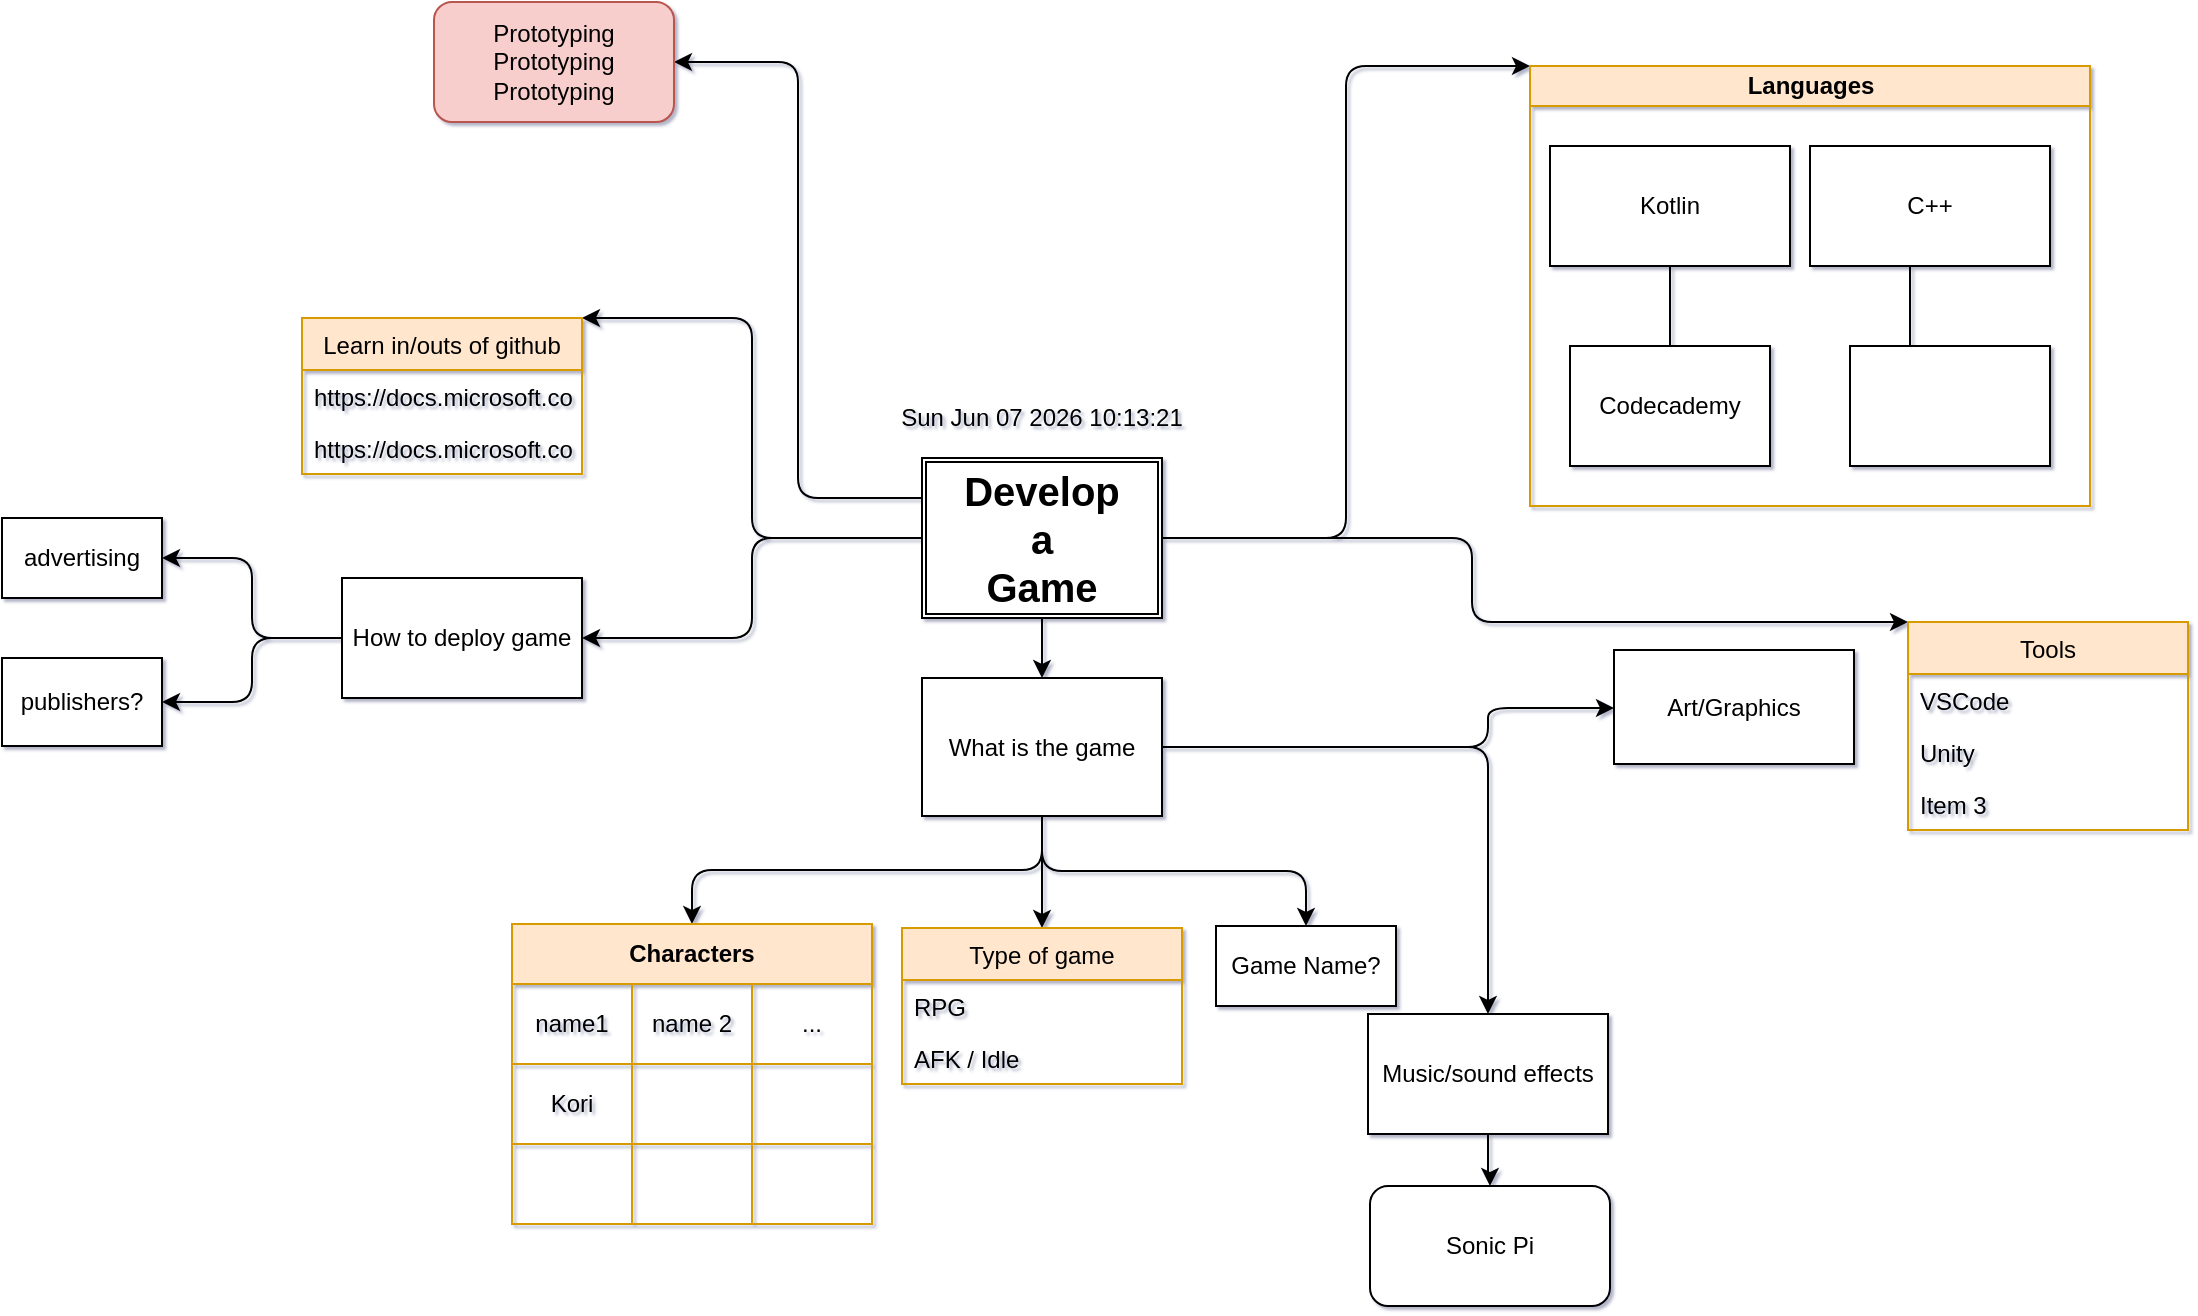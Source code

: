 <mxfile version="14.2.4" type="github" pages="4">
  <diagram id="LQlHrmRZi087rSzwUS9f" name="Main">
    <mxGraphModel dx="1182" dy="822" grid="0" gridSize="10" guides="0" tooltips="1" connect="1" arrows="1" fold="1" page="0" pageScale="1" pageWidth="850" pageHeight="1100" math="0" shadow="1">
      <root>
        <mxCell id="0" />
        <mxCell id="1" parent="0" />
        <mxCell id="A_EFe26jHxkVhjVEouuX-2" value="" style="endArrow=classic;html=1;exitX=0;exitY=0.5;exitDx=0;exitDy=0;entryX=1;entryY=0;entryDx=0;entryDy=0;edgeStyle=elbowEdgeStyle;" parent="1" source="N-RR1U5ewOOgkyhQM1mz-33" target="N-RR1U5ewOOgkyhQM1mz-17" edge="1">
          <mxGeometry width="50" height="50" relative="1" as="geometry">
            <mxPoint x="360" y="55" as="sourcePoint" />
            <mxPoint x="280" y="-20" as="targetPoint" />
          </mxGeometry>
        </mxCell>
        <mxCell id="A_EFe26jHxkVhjVEouuX-4" value="" style="endArrow=classic;html=1;exitX=0;exitY=0.5;exitDx=0;exitDy=0;entryX=1;entryY=0.5;entryDx=0;entryDy=0;edgeStyle=orthogonalEdgeStyle;" parent="1" source="N-RR1U5ewOOgkyhQM1mz-33" target="A_EFe26jHxkVhjVEouuX-5" edge="1">
          <mxGeometry width="50" height="50" relative="1" as="geometry">
            <mxPoint x="360" y="55" as="sourcePoint" />
            <mxPoint x="340" y="190" as="targetPoint" />
          </mxGeometry>
        </mxCell>
        <mxCell id="rkaj9FJLYy9ZAXitsgkI-21" value="" style="edgeStyle=orthogonalEdgeStyle;curved=0;rounded=1;sketch=0;orthogonalLoop=1;jettySize=auto;html=1;" parent="1" source="A_EFe26jHxkVhjVEouuX-5" target="rkaj9FJLYy9ZAXitsgkI-20" edge="1">
          <mxGeometry relative="1" as="geometry" />
        </mxCell>
        <mxCell id="rkaj9FJLYy9ZAXitsgkI-25" value="" style="edgeStyle=orthogonalEdgeStyle;curved=0;rounded=1;sketch=0;orthogonalLoop=1;jettySize=auto;html=1;" parent="1" source="A_EFe26jHxkVhjVEouuX-5" target="rkaj9FJLYy9ZAXitsgkI-24" edge="1">
          <mxGeometry relative="1" as="geometry" />
        </mxCell>
        <mxCell id="A_EFe26jHxkVhjVEouuX-5" value="How to deploy game" style="square;whiteSpace=wrap;html=1;" parent="1" vertex="1">
          <mxGeometry x="70" y="90" width="120" height="60" as="geometry" />
        </mxCell>
        <mxCell id="A_EFe26jHxkVhjVEouuX-6" value="" style="endArrow=classic;html=1;exitX=0.5;exitY=1;exitDx=0;exitDy=0;" parent="1" source="N-RR1U5ewOOgkyhQM1mz-33" target="A_EFe26jHxkVhjVEouuX-7" edge="1">
          <mxGeometry width="50" height="50" relative="1" as="geometry">
            <mxPoint x="420" y="80" as="sourcePoint" />
            <mxPoint x="420" y="270" as="targetPoint" />
          </mxGeometry>
        </mxCell>
        <mxCell id="rkaj9FJLYy9ZAXitsgkI-19" value="" style="edgeStyle=elbowEdgeStyle;rounded=1;sketch=0;orthogonalLoop=1;jettySize=auto;html=1;entryX=0.5;entryY=0;entryDx=0;entryDy=0;elbow=vertical;" parent="1" source="A_EFe26jHxkVhjVEouuX-7" target="N-RR1U5ewOOgkyhQM1mz-1" edge="1">
          <mxGeometry relative="1" as="geometry">
            <mxPoint x="420" y="350" as="targetPoint" />
          </mxGeometry>
        </mxCell>
        <mxCell id="A_EFe26jHxkVhjVEouuX-7" value="What is the game" style="square;whiteSpace=wrap;html=1;" parent="1" vertex="1">
          <mxGeometry x="360" y="140" width="120" height="69" as="geometry" />
        </mxCell>
        <mxCell id="A_EFe26jHxkVhjVEouuX-8" value="" style="endArrow=classic;html=1;entryX=0;entryY=0;entryDx=0;entryDy=0;edgeStyle=elbowEdgeStyle;" parent="1" target="N-RR1U5ewOOgkyhQM1mz-27" edge="1">
          <mxGeometry width="50" height="50" relative="1" as="geometry">
            <mxPoint x="490" y="70" as="sourcePoint" />
            <mxPoint x="790" y="380" as="targetPoint" />
            <Array as="points">
              <mxPoint x="635" y="340" />
            </Array>
          </mxGeometry>
        </mxCell>
        <mxCell id="A_EFe26jHxkVhjVEouuX-10" value="" style="endArrow=classic;html=1;entryX=0;entryY=0;entryDx=0;entryDy=0;edgeStyle=elbowEdgeStyle;" parent="1" source="N-RR1U5ewOOgkyhQM1mz-33" target="N-RR1U5ewOOgkyhQM1mz-9" edge="1">
          <mxGeometry width="50" height="50" relative="1" as="geometry">
            <mxPoint x="470" y="50" as="sourcePoint" />
            <mxPoint x="740" y="20" as="targetPoint" />
          </mxGeometry>
        </mxCell>
        <mxCell id="A_EFe26jHxkVhjVEouuX-13" value="Game Name?" style="square;whiteSpace=wrap;html=1;" parent="1" vertex="1">
          <mxGeometry x="507" y="264" width="90" height="40" as="geometry" />
        </mxCell>
        <mxCell id="A_EFe26jHxkVhjVEouuX-14" value="" style="endArrow=classic;html=1;exitX=0.5;exitY=1;exitDx=0;exitDy=0;edgeStyle=elbowEdgeStyle;elbow=vertical;" parent="1" source="A_EFe26jHxkVhjVEouuX-7" target="rkaj9FJLYy9ZAXitsgkI-26" edge="1">
          <mxGeometry width="50" height="50" relative="1" as="geometry">
            <mxPoint x="400" y="420" as="sourcePoint" />
            <mxPoint x="330" y="360" as="targetPoint" />
          </mxGeometry>
        </mxCell>
        <UserObject label="%date{ddd mmm dd yyyy HH:MM:ss}%" placeholders="1" id="__gFQp-27cVtTYfEqAuZ-8">
          <mxCell style="text;html=1;align=center;verticalAlign=middle;whiteSpace=wrap;overflow=hidden;" parent="1" vertex="1">
            <mxGeometry x="340" width="160" height="20" as="geometry" />
          </mxCell>
        </UserObject>
        <mxCell id="rkaj9FJLYy9ZAXitsgkI-15" value="" style="endArrow=classic;html=1;exitX=0.5;exitY=1;exitDx=0;exitDy=0;entryX=0.5;entryY=0;entryDx=0;entryDy=0;edgeStyle=elbowEdgeStyle;elbow=vertical;" parent="1" source="A_EFe26jHxkVhjVEouuX-7" target="A_EFe26jHxkVhjVEouuX-13" edge="1">
          <mxGeometry width="50" height="50" relative="1" as="geometry">
            <mxPoint x="380" y="270" as="sourcePoint" />
            <mxPoint x="430" y="220" as="targetPoint" />
          </mxGeometry>
        </mxCell>
        <mxCell id="rkaj9FJLYy9ZAXitsgkI-20" value="publishers?" style="whiteSpace=wrap;html=1;" parent="1" vertex="1">
          <mxGeometry x="-100" y="130" width="80" height="44" as="geometry" />
        </mxCell>
        <mxCell id="rkaj9FJLYy9ZAXitsgkI-24" value="advertising" style="whiteSpace=wrap;html=1;" parent="1" vertex="1">
          <mxGeometry x="-100" y="60" width="80" height="40" as="geometry" />
        </mxCell>
        <mxCell id="N-RR1U5ewOOgkyhQM1mz-9" value="Languages" style="swimlane;html=1;startSize=20;horizontal=1;containerType=tree;newEdgeStyle={&quot;edgeStyle&quot;:&quot;elbowEdgeStyle&quot;,&quot;startArrow&quot;:&quot;none&quot;,&quot;endArrow&quot;:&quot;none&quot;};rounded=0;sketch=0;fillColor=#ffe6cc;strokeColor=#d79b00;" parent="1" vertex="1">
          <mxGeometry x="664" y="-166" width="280" height="220" as="geometry" />
        </mxCell>
        <mxCell id="N-RR1U5ewOOgkyhQM1mz-10" value="" style="edgeStyle=elbowEdgeStyle;elbow=vertical;startArrow=none;endArrow=none;rounded=0;" parent="N-RR1U5ewOOgkyhQM1mz-9" source="N-RR1U5ewOOgkyhQM1mz-12" target="N-RR1U5ewOOgkyhQM1mz-13" edge="1">
          <mxGeometry relative="1" as="geometry" />
        </mxCell>
        <mxCell id="N-RR1U5ewOOgkyhQM1mz-11" value="" style="edgeStyle=elbowEdgeStyle;elbow=vertical;startArrow=none;endArrow=none;rounded=0;" parent="N-RR1U5ewOOgkyhQM1mz-9" target="N-RR1U5ewOOgkyhQM1mz-14" edge="1">
          <mxGeometry relative="1" as="geometry">
            <mxPoint x="190" y="90" as="sourcePoint" />
            <Array as="points">
              <mxPoint x="190" y="90" />
            </Array>
          </mxGeometry>
        </mxCell>
        <UserObject label="Kotlin" treeRoot="1" id="N-RR1U5ewOOgkyhQM1mz-12">
          <mxCell style="whiteSpace=wrap;html=1;align=center;treeFolding=1;treeMoving=1;newEdgeStyle={&quot;edgeStyle&quot;:&quot;elbowEdgeStyle&quot;,&quot;startArrow&quot;:&quot;none&quot;,&quot;endArrow&quot;:&quot;none&quot;};" parent="N-RR1U5ewOOgkyhQM1mz-9" vertex="1">
            <mxGeometry x="10" y="40" width="120" height="60" as="geometry" />
          </mxCell>
        </UserObject>
        <UserObject label="Codecademy" link="https://www.codecademy.com/learn/learn-kotlin" id="N-RR1U5ewOOgkyhQM1mz-13">
          <mxCell style="whiteSpace=wrap;html=1;align=center;verticalAlign=middle;treeFolding=1;treeMoving=1;newEdgeStyle={&quot;edgeStyle&quot;:&quot;elbowEdgeStyle&quot;,&quot;startArrow&quot;:&quot;none&quot;,&quot;endArrow&quot;:&quot;none&quot;};" parent="N-RR1U5ewOOgkyhQM1mz-9" vertex="1">
            <mxGeometry x="20" y="140" width="100" height="60" as="geometry" />
          </mxCell>
        </UserObject>
        <mxCell id="N-RR1U5ewOOgkyhQM1mz-14" value="" style="whiteSpace=wrap;html=1;align=center;verticalAlign=middle;treeFolding=1;treeMoving=1;newEdgeStyle={&quot;edgeStyle&quot;:&quot;elbowEdgeStyle&quot;,&quot;startArrow&quot;:&quot;none&quot;,&quot;endArrow&quot;:&quot;none&quot;};" parent="N-RR1U5ewOOgkyhQM1mz-9" vertex="1">
          <mxGeometry x="160" y="140" width="100" height="60" as="geometry" />
        </mxCell>
        <UserObject label="C++" treeRoot="1" id="N-RR1U5ewOOgkyhQM1mz-15">
          <mxCell style="whiteSpace=wrap;html=1;align=center;treeFolding=1;treeMoving=1;newEdgeStyle={&quot;edgeStyle&quot;:&quot;elbowEdgeStyle&quot;,&quot;startArrow&quot;:&quot;none&quot;,&quot;endArrow&quot;:&quot;none&quot;};" parent="N-RR1U5ewOOgkyhQM1mz-9" vertex="1">
            <mxGeometry x="140" y="40" width="120" height="60" as="geometry" />
          </mxCell>
        </UserObject>
        <mxCell id="N-RR1U5ewOOgkyhQM1mz-17" value="Learn in/outs of github" style="swimlane;fontStyle=0;childLayout=stackLayout;horizontal=1;startSize=26;fillColor=#ffe6cc;horizontalStack=0;resizeParent=1;resizeParentMax=0;resizeLast=0;collapsible=1;marginBottom=0;rounded=0;sketch=0;strokeColor=#d79b00;" parent="1" vertex="1">
          <mxGeometry x="50" y="-40" width="140" height="78" as="geometry" />
        </mxCell>
        <mxCell id="N-RR1U5ewOOgkyhQM1mz-18" value="https://docs.microsoft.com/en-us/learn/modules/introduction-to-github/" style="text;strokeColor=none;fillColor=none;align=left;verticalAlign=top;spacingLeft=4;spacingRight=4;overflow=hidden;rotatable=0;points=[[0,0.5],[1,0.5]];portConstraint=eastwest;" parent="N-RR1U5ewOOgkyhQM1mz-17" vertex="1">
          <mxGeometry y="26" width="140" height="26" as="geometry" />
        </mxCell>
        <mxCell id="N-RR1U5ewOOgkyhQM1mz-19" value="https://docs.microsoft.com/en-us/learn/paths/manage-project-lifecycle-github/" style="text;strokeColor=none;fillColor=none;align=left;verticalAlign=top;spacingLeft=4;spacingRight=4;overflow=hidden;rotatable=0;points=[[0,0.5],[1,0.5]];portConstraint=eastwest;" parent="N-RR1U5ewOOgkyhQM1mz-17" vertex="1">
          <mxGeometry y="52" width="140" height="26" as="geometry" />
        </mxCell>
        <mxCell id="9YRhju4re-X4gGqI2iqe-2" value="" style="edgeStyle=orthogonalEdgeStyle;rounded=0;orthogonalLoop=1;jettySize=auto;html=1;" parent="1" source="N-RR1U5ewOOgkyhQM1mz-36" target="9YRhju4re-X4gGqI2iqe-1" edge="1">
          <mxGeometry relative="1" as="geometry" />
        </mxCell>
        <mxCell id="N-RR1U5ewOOgkyhQM1mz-36" value="Music/sound effects" style="rounded=0;whiteSpace=wrap;html=1;" parent="1" vertex="1">
          <mxGeometry x="583" y="308" width="120" height="60" as="geometry" />
        </mxCell>
        <mxCell id="N-RR1U5ewOOgkyhQM1mz-33" value="&lt;div&gt;&lt;font style=&quot;font-size: 20px&quot;&gt;&lt;b&gt;Develop&lt;/b&gt;&lt;/font&gt;&lt;/div&gt;&lt;div&gt;&lt;font style=&quot;font-size: 20px&quot;&gt;&lt;b&gt;a&lt;/b&gt;&lt;/font&gt;&lt;/div&gt;&lt;div&gt;&lt;font style=&quot;font-size: 20px&quot;&gt;&lt;b&gt;Game&lt;/b&gt;&lt;/font&gt;&lt;/div&gt;" style="shape=ext;double=1;rounded=0;whiteSpace=wrap;html=1;sketch=0;" parent="1" vertex="1">
          <mxGeometry x="360" y="30" width="120" height="80" as="geometry" />
        </mxCell>
        <mxCell id="N-RR1U5ewOOgkyhQM1mz-37" value="" style="endArrow=classic;html=1;exitX=0;exitY=0.25;exitDx=0;exitDy=0;edgeStyle=elbowEdgeStyle;" parent="1" source="N-RR1U5ewOOgkyhQM1mz-33" target="N-RR1U5ewOOgkyhQM1mz-38" edge="1">
          <mxGeometry width="50" height="50" relative="1" as="geometry">
            <mxPoint x="425" y="115" as="sourcePoint" />
            <mxPoint x="284" y="-150" as="targetPoint" />
          </mxGeometry>
        </mxCell>
        <mxCell id="N-RR1U5ewOOgkyhQM1mz-38" value="&lt;div&gt;Prototyping&lt;/div&gt;&lt;div&gt;Prototyping&lt;/div&gt;&lt;div&gt;Prototyping&lt;/div&gt;" style="rounded=1;whiteSpace=wrap;html=1;fillColor=#f8cecc;strokeColor=#b85450;" parent="1" vertex="1">
          <mxGeometry x="116" y="-198" width="120" height="60" as="geometry" />
        </mxCell>
        <mxCell id="9YRhju4re-X4gGqI2iqe-1" value="&lt;div&gt;Sonic Pi&lt;/div&gt;" style="rounded=1;whiteSpace=wrap;html=1;" parent="1" vertex="1">
          <mxGeometry x="584" y="394" width="120" height="60" as="geometry" />
        </mxCell>
        <mxCell id="N-RR1U5ewOOgkyhQM1mz-1" value="Type of game" style="swimlane;fontStyle=0;childLayout=stackLayout;horizontal=1;startSize=26;fillColor=#ffe6cc;horizontalStack=0;resizeParent=1;resizeParentMax=0;resizeLast=0;collapsible=1;marginBottom=0;rounded=0;sketch=0;strokeColor=#d79b00;" parent="1" vertex="1">
          <mxGeometry x="350" y="265" width="140" height="78" as="geometry" />
        </mxCell>
        <mxCell id="N-RR1U5ewOOgkyhQM1mz-3" value="RPG&#xa;" style="text;strokeColor=none;fillColor=none;align=left;verticalAlign=top;spacingLeft=4;spacingRight=4;overflow=hidden;rotatable=0;points=[[0,0.5],[1,0.5]];portConstraint=eastwest;" parent="N-RR1U5ewOOgkyhQM1mz-1" vertex="1">
          <mxGeometry y="26" width="140" height="26" as="geometry" />
        </mxCell>
        <mxCell id="N-RR1U5ewOOgkyhQM1mz-2" value="AFK / Idle" style="text;strokeColor=none;fillColor=none;align=left;verticalAlign=top;spacingLeft=4;spacingRight=4;overflow=hidden;rotatable=0;points=[[0,0.5],[1,0.5]];portConstraint=eastwest;" parent="N-RR1U5ewOOgkyhQM1mz-1" vertex="1">
          <mxGeometry y="52" width="140" height="26" as="geometry" />
        </mxCell>
        <mxCell id="rkaj9FJLYy9ZAXitsgkI-26" value="&lt;div&gt;Characters&lt;/div&gt;" style="shape=table;html=1;whiteSpace=wrap;startSize=30;container=1;collapsible=0;childLayout=tableLayout;fontStyle=1;align=center;rounded=0;sketch=0;fillColor=#ffe6cc;strokeColor=#d79b00;" parent="1" vertex="1">
          <mxGeometry x="155" y="263" width="180" height="150" as="geometry" />
        </mxCell>
        <mxCell id="rkaj9FJLYy9ZAXitsgkI-27" value="" style="shape=partialRectangle;html=1;whiteSpace=wrap;collapsible=0;dropTarget=0;pointerEvents=0;fillColor=none;top=0;left=0;bottom=0;right=0;points=[[0,0.5],[1,0.5]];portConstraint=eastwest;" parent="rkaj9FJLYy9ZAXitsgkI-26" vertex="1">
          <mxGeometry y="30" width="180" height="40" as="geometry" />
        </mxCell>
        <mxCell id="rkaj9FJLYy9ZAXitsgkI-28" value="name1" style="shape=partialRectangle;html=1;whiteSpace=wrap;connectable=0;fillColor=none;top=0;left=0;bottom=0;right=0;overflow=hidden;" parent="rkaj9FJLYy9ZAXitsgkI-27" vertex="1">
          <mxGeometry width="60" height="40" as="geometry" />
        </mxCell>
        <mxCell id="rkaj9FJLYy9ZAXitsgkI-29" value="name 2" style="shape=partialRectangle;html=1;whiteSpace=wrap;connectable=0;fillColor=none;top=0;left=0;bottom=0;right=0;overflow=hidden;" parent="rkaj9FJLYy9ZAXitsgkI-27" vertex="1">
          <mxGeometry x="60" width="60" height="40" as="geometry" />
        </mxCell>
        <mxCell id="rkaj9FJLYy9ZAXitsgkI-30" value="..." style="shape=partialRectangle;html=1;whiteSpace=wrap;connectable=0;fillColor=none;top=0;left=0;bottom=0;right=0;overflow=hidden;" parent="rkaj9FJLYy9ZAXitsgkI-27" vertex="1">
          <mxGeometry x="120" width="60" height="40" as="geometry" />
        </mxCell>
        <mxCell id="rkaj9FJLYy9ZAXitsgkI-31" value="" style="shape=partialRectangle;html=1;whiteSpace=wrap;collapsible=0;dropTarget=0;pointerEvents=0;fillColor=none;top=0;left=0;bottom=0;right=0;points=[[0,0.5],[1,0.5]];portConstraint=eastwest;" parent="rkaj9FJLYy9ZAXitsgkI-26" vertex="1">
          <mxGeometry y="70" width="180" height="40" as="geometry" />
        </mxCell>
        <mxCell id="rkaj9FJLYy9ZAXitsgkI-32" value="Kori" style="shape=partialRectangle;html=1;whiteSpace=wrap;connectable=0;fillColor=none;top=0;left=0;bottom=0;right=0;overflow=hidden;" parent="rkaj9FJLYy9ZAXitsgkI-31" vertex="1">
          <mxGeometry width="60" height="40" as="geometry" />
        </mxCell>
        <mxCell id="rkaj9FJLYy9ZAXitsgkI-33" value="" style="shape=partialRectangle;html=1;whiteSpace=wrap;connectable=0;fillColor=none;top=0;left=0;bottom=0;right=0;overflow=hidden;" parent="rkaj9FJLYy9ZAXitsgkI-31" vertex="1">
          <mxGeometry x="60" width="60" height="40" as="geometry" />
        </mxCell>
        <mxCell id="rkaj9FJLYy9ZAXitsgkI-34" value="" style="shape=partialRectangle;html=1;whiteSpace=wrap;connectable=0;fillColor=none;top=0;left=0;bottom=0;right=0;overflow=hidden;" parent="rkaj9FJLYy9ZAXitsgkI-31" vertex="1">
          <mxGeometry x="120" width="60" height="40" as="geometry" />
        </mxCell>
        <mxCell id="rkaj9FJLYy9ZAXitsgkI-35" value="" style="shape=partialRectangle;html=1;whiteSpace=wrap;collapsible=0;dropTarget=0;pointerEvents=0;fillColor=none;top=0;left=0;bottom=0;right=0;points=[[0,0.5],[1,0.5]];portConstraint=eastwest;" parent="rkaj9FJLYy9ZAXitsgkI-26" vertex="1">
          <mxGeometry y="110" width="180" height="40" as="geometry" />
        </mxCell>
        <mxCell id="rkaj9FJLYy9ZAXitsgkI-36" value="" style="shape=partialRectangle;html=1;whiteSpace=wrap;connectable=0;fillColor=none;top=0;left=0;bottom=0;right=0;overflow=hidden;" parent="rkaj9FJLYy9ZAXitsgkI-35" vertex="1">
          <mxGeometry width="60" height="40" as="geometry" />
        </mxCell>
        <mxCell id="rkaj9FJLYy9ZAXitsgkI-37" value="" style="shape=partialRectangle;html=1;whiteSpace=wrap;connectable=0;fillColor=none;top=0;left=0;bottom=0;right=0;overflow=hidden;" parent="rkaj9FJLYy9ZAXitsgkI-35" vertex="1">
          <mxGeometry x="60" width="60" height="40" as="geometry" />
        </mxCell>
        <mxCell id="rkaj9FJLYy9ZAXitsgkI-38" value="" style="shape=partialRectangle;html=1;whiteSpace=wrap;connectable=0;fillColor=none;top=0;left=0;bottom=0;right=0;overflow=hidden;" parent="rkaj9FJLYy9ZAXitsgkI-35" vertex="1">
          <mxGeometry x="120" width="60" height="40" as="geometry" />
        </mxCell>
        <mxCell id="RXbjQ6Ln7YmMfF26IMea-1" value="Art/Graphics" style="square;whiteSpace=wrap;html=1;" parent="1" vertex="1">
          <mxGeometry x="706" y="126" width="120" height="57" as="geometry" />
        </mxCell>
        <mxCell id="N-RR1U5ewOOgkyhQM1mz-27" value="Tools" style="swimlane;fontStyle=0;childLayout=stackLayout;horizontal=1;startSize=26;fillColor=#ffe6cc;horizontalStack=0;resizeParent=1;resizeParentMax=0;resizeLast=0;collapsible=1;marginBottom=0;rounded=0;sketch=0;strokeColor=#d79b00;" parent="1" vertex="1">
          <mxGeometry x="853" y="112" width="140" height="104" as="geometry" />
        </mxCell>
        <mxCell id="N-RR1U5ewOOgkyhQM1mz-28" value="VSCode" style="text;strokeColor=none;fillColor=none;align=left;verticalAlign=top;spacingLeft=4;spacingRight=4;overflow=hidden;rotatable=0;points=[[0,0.5],[1,0.5]];portConstraint=eastwest;" parent="N-RR1U5ewOOgkyhQM1mz-27" vertex="1">
          <mxGeometry y="26" width="140" height="26" as="geometry" />
        </mxCell>
        <mxCell id="N-RR1U5ewOOgkyhQM1mz-29" value="Unity" style="text;align=left;verticalAlign=top;spacingLeft=4;spacingRight=4;overflow=hidden;rotatable=0;points=[[0,0.5],[1,0.5]];portConstraint=eastwest;" parent="N-RR1U5ewOOgkyhQM1mz-27" vertex="1">
          <mxGeometry y="52" width="140" height="26" as="geometry" />
        </mxCell>
        <mxCell id="N-RR1U5ewOOgkyhQM1mz-30" value="Item 3" style="text;strokeColor=none;fillColor=none;align=left;verticalAlign=top;spacingLeft=4;spacingRight=4;overflow=hidden;rotatable=0;points=[[0,0.5],[1,0.5]];portConstraint=eastwest;" parent="N-RR1U5ewOOgkyhQM1mz-27" vertex="1">
          <mxGeometry y="78" width="140" height="26" as="geometry" />
        </mxCell>
        <mxCell id="RXbjQ6Ln7YmMfF26IMea-6" value="" style="endArrow=classic;html=1;entryX=0.5;entryY=0;entryDx=0;entryDy=0;edgeStyle=elbowEdgeStyle;exitX=1;exitY=0.5;exitDx=0;exitDy=0;" parent="1" source="A_EFe26jHxkVhjVEouuX-7" target="N-RR1U5ewOOgkyhQM1mz-36" edge="1">
          <mxGeometry width="50" height="50" relative="1" as="geometry">
            <mxPoint x="576" y="157" as="sourcePoint" />
            <mxPoint x="668" y="246" as="targetPoint" />
            <Array as="points">
              <mxPoint x="643" y="311" />
            </Array>
          </mxGeometry>
        </mxCell>
        <mxCell id="PlN9Dl11Yp-ZoZEai1nJ-1" value="" style="endArrow=classic;html=1;exitX=1;exitY=0.5;exitDx=0;exitDy=0;edgeStyle=elbowEdgeStyle;" parent="1" source="A_EFe26jHxkVhjVEouuX-7" target="RXbjQ6Ln7YmMfF26IMea-1" edge="1">
          <mxGeometry width="50" height="50" relative="1" as="geometry">
            <mxPoint x="504" y="439" as="sourcePoint" />
            <mxPoint x="607" y="149" as="targetPoint" />
            <Array as="points">
              <mxPoint x="643" y="155" />
            </Array>
          </mxGeometry>
        </mxCell>
      </root>
    </mxGraphModel>
  </diagram>
  <diagram id="HxxKtC5qOTDmX623afmT" name="Ideas">
    <mxGraphModel dx="782" dy="422" grid="0" gridSize="10" guides="1" tooltips="1" connect="1" arrows="1" fold="1" page="1" pageScale="1" pageWidth="850" pageHeight="1100" math="0" shadow="0">
      <root>
        <mxCell id="NZ4esW1d6UcTNpKePDM_-0" />
        <mxCell id="NZ4esW1d6UcTNpKePDM_-1" parent="NZ4esW1d6UcTNpKePDM_-0" />
        <mxCell id="wJ21ekL1f7_dwKInWfjp-1" value="" style="edgeStyle=elbowEdgeStyle;orthogonalLoop=1;jettySize=auto;html=1;curved=1;" parent="NZ4esW1d6UcTNpKePDM_-1" source="NZ4esW1d6UcTNpKePDM_-2" target="wJ21ekL1f7_dwKInWfjp-0" edge="1">
          <mxGeometry relative="1" as="geometry" />
        </mxCell>
        <mxCell id="NZ4esW1d6UcTNpKePDM_-2" value="&lt;h1&gt;Studio Name&lt;br&gt;&lt;/h1&gt;&lt;p&gt;Was trying to write a program that picks a random adjective and noun from a list and displays the two together in hopes of helping come up with a name for when we publish. &lt;br&gt;&lt;/p&gt;&lt;p&gt;Would like to accomplish this in Kotlin. (Need to learn more about how to do random)&lt;br&gt;&lt;/p&gt;" style="text;html=1;strokeColor=none;fillColor=none;spacing=5;spacingTop=-20;whiteSpace=wrap;overflow=hidden;rounded=0;" parent="NZ4esW1d6UcTNpKePDM_-1" vertex="1">
          <mxGeometry x="43" y="34" width="190" height="210" as="geometry" />
        </mxCell>
        <mxCell id="wJ21ekL1f7_dwKInWfjp-2" value="nameGenerator.kt" style="swimlane;fillColor=#ffe6cc;strokeColor=#d79b00;" parent="NZ4esW1d6UcTNpKePDM_-1" vertex="1">
          <mxGeometry x="317" y="94" width="203" height="200" as="geometry" />
        </mxCell>
        <mxCell id="wJ21ekL1f7_dwKInWfjp-0" value="&lt;div align=&quot;justify&quot;&gt;&lt;font color=&quot;#FFFFFF&quot;&gt;var adj = setOf(&quot;some&quot;, &quot;adjectives)&lt;br&gt;var noun = setOf(&quot;a&quot;, &quot;few&quot;, &quot;nouns&quot;)&lt;br&gt;&lt;br&gt;fun main(){&lt;br&gt;&amp;nbsp;&amp;nbsp;&amp;nbsp; //get a random adj &amp;amp; noun&lt;br&gt;&amp;nbsp;&amp;nbsp;&amp;nbsp; println(rAdj rNoun)&lt;br&gt;&lt;/font&gt;&lt;/div&gt;&lt;div align=&quot;justify&quot;&gt;&lt;font color=&quot;#FFFFFF&quot;&gt;}&lt;/font&gt;&lt;/div&gt;" style="rounded=0;whiteSpace=wrap;html=1;align=left;strokeColor=#666666;fontColor=#333333;fillColor=#666666;" parent="wJ21ekL1f7_dwKInWfjp-2" vertex="1">
          <mxGeometry x="1" y="23" width="202" height="177" as="geometry" />
        </mxCell>
        <mxCell id="ch6hwCSg5xYmG8sMIzMC-0" value="&lt;h1&gt;Work with Other Creators&lt;br&gt;&lt;/h1&gt;&lt;div&gt;&lt;br&gt;&lt;/div&gt;&lt;div&gt;I have this idea to reach out to creators on something like TikTok to use for voice acting, character/level design/ music/sound effects.&lt;/div&gt;&lt;div&gt;&lt;br&gt;&lt;/div&gt;&lt;div&gt;I have a few already in mind, will upload screenshots in the future.&lt;br&gt;&lt;/div&gt;" style="text;html=1;strokeColor=none;fillColor=none;spacing=5;spacingTop=-20;whiteSpace=wrap;overflow=hidden;rounded=0;" parent="NZ4esW1d6UcTNpKePDM_-1" vertex="1">
          <mxGeometry x="600" y="50" width="190" height="210" as="geometry" />
        </mxCell>
      </root>
    </mxGraphModel>
  </diagram>
  <diagram id="aIGfGeLZj5qmncqUxqDx" name="Items">
    <mxGraphModel dx="782" dy="422" grid="1" gridSize="10" guides="1" tooltips="1" connect="1" arrows="1" fold="1" page="1" pageScale="1" pageWidth="850" pageHeight="1100" math="0" shadow="0">
      <root>
        <mxCell id="Wa-M4NJkG1pTCPJZrmza-0" />
        <mxCell id="Wa-M4NJkG1pTCPJZrmza-1" parent="Wa-M4NJkG1pTCPJZrmza-0" />
        <mxCell id="Wa-M4NJkG1pTCPJZrmza-2" value="Pick(Axe) of Destiny" style="swimlane;fontStyle=1;childLayout=stackLayout;horizontal=1;startSize=26;horizontalStack=0;resizeParent=1;resizeParentMax=0;resizeLast=0;collapsible=1;marginBottom=0;fillColor=#FFFFFF;" vertex="1" parent="Wa-M4NJkG1pTCPJZrmza-1">
          <mxGeometry x="90" y="60" width="140" height="100" as="geometry" />
        </mxCell>
        <mxCell id="Wa-M4NJkG1pTCPJZrmza-3" value="&lt;div align=&quot;center&quot;&gt;Pickaxe that is emerald green and is to be used like a guitar rather than a pick&lt;/div&gt;" style="text;align=left;verticalAlign=top;spacingLeft=4;spacingRight=4;overflow=hidden;rotatable=0;points=[[0,0.5],[1,0.5]];portConstraint=eastwest;whiteSpace=wrap;html=1;fillColor=#FFFFFF;" vertex="1" parent="Wa-M4NJkG1pTCPJZrmza-2">
          <mxGeometry y="26" width="140" height="74" as="geometry" />
        </mxCell>
        <mxCell id="Wa-M4NJkG1pTCPJZrmza-6" value="Tear of the Goddess" style="swimlane;fontStyle=1;childLayout=stackLayout;horizontal=1;startSize=26;horizontalStack=0;resizeParent=1;resizeParentMax=0;resizeLast=0;collapsible=1;marginBottom=0;" vertex="1" parent="Wa-M4NJkG1pTCPJZrmza-1">
          <mxGeometry x="290" y="50" width="140" height="100" as="geometry">
            <mxRectangle x="290" y="50" width="150" height="26" as="alternateBounds" />
          </mxGeometry>
        </mxCell>
        <mxCell id="Wa-M4NJkG1pTCPJZrmza-7" value="&lt;span style=&quot;font-weight: normal&quot;&gt;To be worn around the neck. Revives wearer once per battle.&lt;/span&gt;" style="text;align=left;verticalAlign=top;spacingLeft=4;spacingRight=4;overflow=hidden;rotatable=0;points=[[0,0.5],[1,0.5]];portConstraint=eastwest;fontStyle=1;whiteSpace=wrap;html=1;fillColor=#ffffff;" vertex="1" parent="Wa-M4NJkG1pTCPJZrmza-6">
          <mxGeometry y="26" width="140" height="74" as="geometry" />
        </mxCell>
      </root>
    </mxGraphModel>
  </diagram>
  <diagram id="TWY5yQ7w_dOFk9hrQqVA" name="Inventory">
    <mxGraphModel dx="920" dy="496" grid="1" gridSize="10" guides="1" tooltips="1" connect="1" arrows="1" fold="1" page="1" pageScale="1" pageWidth="850" pageHeight="1100" math="0" shadow="0">
      <root>
        <mxCell id="Fa33BO08x5jKD6gnK2DS-0" />
        <mxCell id="Fa33BO08x5jKD6gnK2DS-1" parent="Fa33BO08x5jKD6gnK2DS-0" />
        <mxCell id="Fa33BO08x5jKD6gnK2DS-38" value="Weapon" style="rounded=0;whiteSpace=wrap;html=1;fillColor=none;" vertex="1" parent="Fa33BO08x5jKD6gnK2DS-1">
          <mxGeometry x="190" y="219" width="80" height="121" as="geometry" />
        </mxCell>
        <mxCell id="Fa33BO08x5jKD6gnK2DS-2" value="" style="rounded=0;whiteSpace=wrap;html=1;fillColor=none;" vertex="1" parent="Fa33BO08x5jKD6gnK2DS-1">
          <mxGeometry x="400" y="134" width="40" height="40" as="geometry" />
        </mxCell>
        <mxCell id="Fa33BO08x5jKD6gnK2DS-3" value="Head" style="text;html=1;strokeColor=none;fillColor=none;align=center;verticalAlign=middle;whiteSpace=wrap;rounded=0;" vertex="1" parent="Fa33BO08x5jKD6gnK2DS-1">
          <mxGeometry x="400" y="144" width="40" height="20" as="geometry" />
        </mxCell>
        <mxCell id="Fa33BO08x5jKD6gnK2DS-4" value="" style="rounded=0;whiteSpace=wrap;html=1;fillColor=none;" vertex="1" parent="Fa33BO08x5jKD6gnK2DS-1">
          <mxGeometry x="381" y="200" width="40" height="40" as="geometry" />
        </mxCell>
        <mxCell id="Fa33BO08x5jKD6gnK2DS-5" value="" style="rounded=0;whiteSpace=wrap;html=1;fillColor=none;" vertex="1" parent="Fa33BO08x5jKD6gnK2DS-1">
          <mxGeometry x="421" y="200" width="40" height="40" as="geometry" />
        </mxCell>
        <mxCell id="Fa33BO08x5jKD6gnK2DS-6" value="" style="rounded=0;whiteSpace=wrap;html=1;fillColor=none;" vertex="1" parent="Fa33BO08x5jKD6gnK2DS-1">
          <mxGeometry x="381" y="240" width="40" height="40" as="geometry" />
        </mxCell>
        <mxCell id="Fa33BO08x5jKD6gnK2DS-7" value="" style="rounded=0;whiteSpace=wrap;html=1;fillColor=none;" vertex="1" parent="Fa33BO08x5jKD6gnK2DS-1">
          <mxGeometry x="421" y="289" width="40" height="40" as="geometry" />
        </mxCell>
        <mxCell id="Fa33BO08x5jKD6gnK2DS-8" value="" style="rounded=0;whiteSpace=wrap;html=1;fillColor=none;" vertex="1" parent="Fa33BO08x5jKD6gnK2DS-1">
          <mxGeometry x="381" y="289" width="40" height="40" as="geometry" />
        </mxCell>
        <mxCell id="Fa33BO08x5jKD6gnK2DS-9" value="" style="rounded=0;whiteSpace=wrap;html=1;fillColor=none;" vertex="1" parent="Fa33BO08x5jKD6gnK2DS-1">
          <mxGeometry x="421" y="240" width="40" height="40" as="geometry" />
        </mxCell>
        <mxCell id="Fa33BO08x5jKD6gnK2DS-10" value="Chest" style="text;html=1;strokeColor=none;fillColor=none;align=center;verticalAlign=middle;whiteSpace=wrap;rounded=0;" vertex="1" parent="Fa33BO08x5jKD6gnK2DS-1">
          <mxGeometry x="400" y="220" width="40" height="20" as="geometry" />
        </mxCell>
        <mxCell id="Fa33BO08x5jKD6gnK2DS-11" value="" style="rounded=0;whiteSpace=wrap;html=1;fillColor=none;" vertex="1" parent="Fa33BO08x5jKD6gnK2DS-1">
          <mxGeometry x="470" y="134" width="40" height="40" as="geometry" />
        </mxCell>
        <mxCell id="Fa33BO08x5jKD6gnK2DS-12" value="Neck" style="text;html=1;strokeColor=none;fillColor=none;align=center;verticalAlign=middle;whiteSpace=wrap;rounded=0;" vertex="1" parent="Fa33BO08x5jKD6gnK2DS-1">
          <mxGeometry x="470" y="144" width="40" height="20" as="geometry" />
        </mxCell>
        <mxCell id="Fa33BO08x5jKD6gnK2DS-13" value="" style="rounded=0;whiteSpace=wrap;html=1;fillColor=none;" vertex="1" parent="Fa33BO08x5jKD6gnK2DS-1">
          <mxGeometry x="320" y="200" width="40" height="40" as="geometry" />
        </mxCell>
        <mxCell id="Fa33BO08x5jKD6gnK2DS-14" value="" style="rounded=0;whiteSpace=wrap;html=1;fillColor=none;" vertex="1" parent="Fa33BO08x5jKD6gnK2DS-1">
          <mxGeometry x="320" y="240" width="40" height="40" as="geometry" />
        </mxCell>
        <mxCell id="Fa33BO08x5jKD6gnK2DS-15" value="&lt;div&gt;Arm&lt;/div&gt;" style="text;html=1;align=center;verticalAlign=middle;resizable=0;points=[];autosize=1;" vertex="1" parent="Fa33BO08x5jKD6gnK2DS-1">
          <mxGeometry x="320" y="210" width="40" height="20" as="geometry" />
        </mxCell>
        <mxCell id="Fa33BO08x5jKD6gnK2DS-16" value="" style="rounded=0;whiteSpace=wrap;html=1;fillColor=none;" vertex="1" parent="Fa33BO08x5jKD6gnK2DS-1">
          <mxGeometry x="480" y="200" width="40" height="40" as="geometry" />
        </mxCell>
        <mxCell id="Fa33BO08x5jKD6gnK2DS-17" value="" style="rounded=0;whiteSpace=wrap;html=1;fillColor=none;" vertex="1" parent="Fa33BO08x5jKD6gnK2DS-1">
          <mxGeometry x="480" y="240" width="40" height="40" as="geometry" />
        </mxCell>
        <mxCell id="Fa33BO08x5jKD6gnK2DS-18" value="&lt;div&gt;Arm&lt;/div&gt;" style="text;html=1;align=center;verticalAlign=middle;resizable=0;points=[];autosize=1;" vertex="1" parent="Fa33BO08x5jKD6gnK2DS-1">
          <mxGeometry x="480" y="210" width="40" height="20" as="geometry" />
        </mxCell>
        <mxCell id="Fa33BO08x5jKD6gnK2DS-19" value="Belt" style="text;html=1;strokeColor=none;fillColor=none;align=center;verticalAlign=middle;whiteSpace=wrap;rounded=0;" vertex="1" parent="Fa33BO08x5jKD6gnK2DS-1">
          <mxGeometry x="400" y="299" width="40" height="20" as="geometry" />
        </mxCell>
        <mxCell id="Fa33BO08x5jKD6gnK2DS-20" value="" style="rounded=0;whiteSpace=wrap;html=1;fillColor=none;" vertex="1" parent="Fa33BO08x5jKD6gnK2DS-1">
          <mxGeometry x="380" y="340" width="40" height="40" as="geometry" />
        </mxCell>
        <mxCell id="Fa33BO08x5jKD6gnK2DS-21" value="" style="rounded=0;whiteSpace=wrap;html=1;fillColor=none;" vertex="1" parent="Fa33BO08x5jKD6gnK2DS-1">
          <mxGeometry x="420" y="340" width="40" height="40" as="geometry" />
        </mxCell>
        <mxCell id="Fa33BO08x5jKD6gnK2DS-22" value="" style="rounded=0;whiteSpace=wrap;html=1;fillColor=none;" vertex="1" parent="Fa33BO08x5jKD6gnK2DS-1">
          <mxGeometry x="380" y="380" width="40" height="40" as="geometry" />
        </mxCell>
        <mxCell id="Fa33BO08x5jKD6gnK2DS-23" value="" style="rounded=0;whiteSpace=wrap;html=1;fillColor=none;" vertex="1" parent="Fa33BO08x5jKD6gnK2DS-1">
          <mxGeometry x="420" y="380" width="40" height="40" as="geometry" />
        </mxCell>
        <mxCell id="Fa33BO08x5jKD6gnK2DS-25" value="Legs" style="text;html=1;align=center;verticalAlign=middle;resizable=0;points=[];autosize=1;" vertex="1" parent="Fa33BO08x5jKD6gnK2DS-1">
          <mxGeometry x="400" y="360" width="40" height="20" as="geometry" />
        </mxCell>
        <mxCell id="Fa33BO08x5jKD6gnK2DS-26" value="" style="rounded=0;whiteSpace=wrap;html=1;fillColor=none;" vertex="1" parent="Fa33BO08x5jKD6gnK2DS-1">
          <mxGeometry x="381" y="440" width="40" height="40" as="geometry" />
        </mxCell>
        <mxCell id="Fa33BO08x5jKD6gnK2DS-27" value="" style="rounded=0;whiteSpace=wrap;html=1;fillColor=none;" vertex="1" parent="Fa33BO08x5jKD6gnK2DS-1">
          <mxGeometry x="421" y="440" width="40" height="40" as="geometry" />
        </mxCell>
        <mxCell id="Fa33BO08x5jKD6gnK2DS-28" value="&lt;div&gt;Boots&lt;/div&gt;" style="text;html=1;align=center;verticalAlign=middle;resizable=0;points=[];autosize=1;" vertex="1" parent="Fa33BO08x5jKD6gnK2DS-1">
          <mxGeometry x="395" y="450" width="50" height="20" as="geometry" />
        </mxCell>
        <mxCell id="Fa33BO08x5jKD6gnK2DS-29" value="Ring" style="rounded=0;whiteSpace=wrap;html=1;fillColor=none;" vertex="1" parent="Fa33BO08x5jKD6gnK2DS-1">
          <mxGeometry x="320" y="290" width="40" height="40" as="geometry" />
        </mxCell>
        <mxCell id="Fa33BO08x5jKD6gnK2DS-30" value="Ring" style="rounded=0;whiteSpace=wrap;html=1;fillColor=none;" vertex="1" parent="Fa33BO08x5jKD6gnK2DS-1">
          <mxGeometry x="480" y="290" width="40" height="40" as="geometry" />
        </mxCell>
        <mxCell id="Fa33BO08x5jKD6gnK2DS-40" value="Off-Hand" style="rounded=0;whiteSpace=wrap;html=1;fillColor=none;" vertex="1" parent="Fa33BO08x5jKD6gnK2DS-1">
          <mxGeometry x="560" y="219" width="80" height="121" as="geometry" />
        </mxCell>
      </root>
    </mxGraphModel>
  </diagram>
</mxfile>
